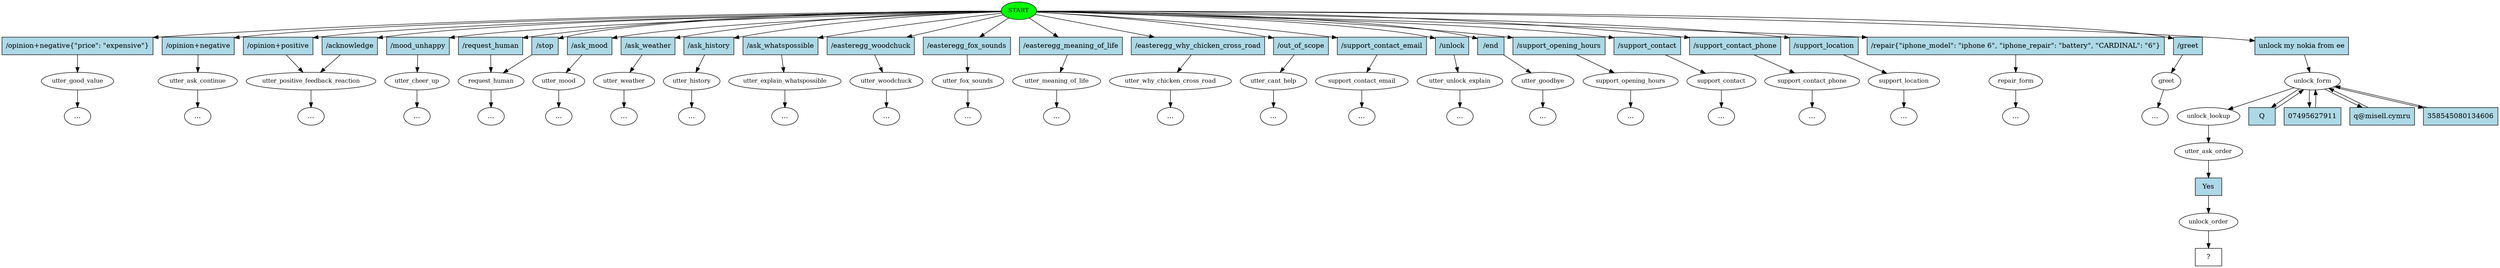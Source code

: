 digraph  {
0 [class="start active", fillcolor=green, fontsize=12, label=START, style=filled];
1 [class="", fontsize=12, label=utter_good_value];
"-3" [class=ellipsis, label="..."];
2 [class="", fontsize=12, label=utter_ask_continue];
"-4" [class=ellipsis, label="..."];
3 [class="", fontsize=12, label=utter_positive_feedback_reaction];
"-6" [class=ellipsis, label="..."];
5 [class="", fontsize=12, label=utter_cheer_up];
"-7" [class=ellipsis, label="..."];
6 [class="", fontsize=12, label=request_human];
"-9" [class=ellipsis, label="..."];
8 [class="", fontsize=12, label=utter_mood];
"-10" [class=ellipsis, label="..."];
9 [class="", fontsize=12, label=utter_weather];
"-11" [class=ellipsis, label="..."];
10 [class="", fontsize=12, label=utter_history];
"-12" [class=ellipsis, label="..."];
11 [class="", fontsize=12, label=utter_explain_whatspossible];
"-13" [class=ellipsis, label="..."];
12 [class="", fontsize=12, label=utter_woodchuck];
"-14" [class=ellipsis, label="..."];
13 [class="", fontsize=12, label=utter_fox_sounds];
"-15" [class=ellipsis, label="..."];
14 [class="", fontsize=12, label=utter_meaning_of_life];
"-16" [class=ellipsis, label="..."];
15 [class="", fontsize=12, label=utter_why_chicken_cross_road];
"-17" [class=ellipsis, label="..."];
16 [class="", fontsize=12, label=utter_cant_help];
17 [class="", fontsize=12, label=support_contact_email];
"-20" [class=ellipsis, label="..."];
20 [class="", fontsize=12, label=utter_unlock_explain];
21 [class="", fontsize=12, label=utter_goodbye];
"-24" [class=ellipsis, label="..."];
23 [class="", fontsize=12, label=support_opening_hours];
24 [class="", fontsize=12, label=support_contact];
26 [class="", fontsize=12, label=support_contact_phone];
27 [class="", fontsize=12, label=support_location];
28 [class="", fontsize=12, label=repair_form];
32 [class="", fontsize=12, label=greet];
"-40" [class=ellipsis, label="..."];
"-41" [class=ellipsis, label="..."];
"-42" [class=ellipsis, label="..."];
"-43" [class=ellipsis, label="..."];
"-47" [class=ellipsis, label="..."];
"-50" [class=ellipsis, label="..."];
"-54" [class=ellipsis, label="..."];
"-55" [class=ellipsis, label="..."];
54 [class=active, fontsize=12, label=unlock_form];
59 [class=active, fontsize=12, label=unlock_lookup];
60 [class=active, fontsize=12, label=utter_ask_order];
61 [class=active, fontsize=12, label=unlock_order];
62 [class="intent dashed active", label="  ?  ", shape=rect];
63 [class=intent, fillcolor=lightblue, label="/opinion\+negative\{\"price\":\ \"expensive\"\}", shape=rect, style=filled];
64 [class=intent, fillcolor=lightblue, label="/opinion\+negative", shape=rect, style=filled];
65 [class=intent, fillcolor=lightblue, label="/opinion\+positive", shape=rect, style=filled];
66 [class=intent, fillcolor=lightblue, label="/acknowledge", shape=rect, style=filled];
67 [class=intent, fillcolor=lightblue, label="/mood_unhappy", shape=rect, style=filled];
68 [class=intent, fillcolor=lightblue, label="/request_human", shape=rect, style=filled];
69 [class=intent, fillcolor=lightblue, label="/stop", shape=rect, style=filled];
70 [class=intent, fillcolor=lightblue, label="/ask_mood", shape=rect, style=filled];
71 [class=intent, fillcolor=lightblue, label="/ask_weather", shape=rect, style=filled];
72 [class=intent, fillcolor=lightblue, label="/ask_history", shape=rect, style=filled];
73 [class=intent, fillcolor=lightblue, label="/ask_whatspossible", shape=rect, style=filled];
74 [class=intent, fillcolor=lightblue, label="/easteregg_woodchuck", shape=rect, style=filled];
75 [class=intent, fillcolor=lightblue, label="/easteregg_fox_sounds", shape=rect, style=filled];
76 [class=intent, fillcolor=lightblue, label="/easteregg_meaning_of_life", shape=rect, style=filled];
77 [class=intent, fillcolor=lightblue, label="/easteregg_why_chicken_cross_road", shape=rect, style=filled];
78 [class=intent, fillcolor=lightblue, label="/out_of_scope", shape=rect, style=filled];
79 [class=intent, fillcolor=lightblue, label="/support_contact_email", shape=rect, style=filled];
80 [class=intent, fillcolor=lightblue, label="/unlock", shape=rect, style=filled];
81 [class=intent, fillcolor=lightblue, label="/end", shape=rect, style=filled];
82 [class=intent, fillcolor=lightblue, label="/support_opening_hours", shape=rect, style=filled];
83 [class=intent, fillcolor=lightblue, label="/support_contact", shape=rect, style=filled];
84 [class=intent, fillcolor=lightblue, label="/support_contact_phone", shape=rect, style=filled];
85 [class=intent, fillcolor=lightblue, label="/support_location", shape=rect, style=filled];
86 [class=intent, fillcolor=lightblue, label="/repair\{\"iphone_model\":\ \"iphone\ 6\",\ \"iphone_repair\":\ \"battery\",\ \"CARDINAL\":\ \"6\"\}", shape=rect, style=filled];
87 [class=intent, fillcolor=lightblue, label="/greet", shape=rect, style=filled];
88 [class="intent active", fillcolor=lightblue, label="unlock\ my\ nokia\ from\ ee", shape=rect, style=filled];
89 [class="intent active", fillcolor=lightblue, label=Q, shape=rect, style=filled];
90 [class="intent active", fillcolor=lightblue, label=07495627911, shape=rect, style=filled];
91 [class="intent active", fillcolor=lightblue, label="q@misell\.cymru", shape=rect, style=filled];
92 [class="intent active", fillcolor=lightblue, label=358545080134606, shape=rect, style=filled];
93 [class="intent active", fillcolor=lightblue, label=Yes, shape=rect, style=filled];
0 -> 63  [class="", key=0];
0 -> 64  [class="", key=0];
0 -> 65  [class="", key=0];
0 -> 66  [class="", key=0];
0 -> 67  [class="", key=0];
0 -> 68  [class="", key=0];
0 -> 69  [class="", key=0];
0 -> 70  [class="", key=0];
0 -> 71  [class="", key=0];
0 -> 72  [class="", key=0];
0 -> 73  [class="", key=0];
0 -> 74  [class="", key=0];
0 -> 75  [class="", key=0];
0 -> 76  [class="", key=0];
0 -> 77  [class="", key=0];
0 -> 78  [class="", key=0];
0 -> 79  [class="", key=0];
0 -> 80  [class="", key=0];
0 -> 81  [class="", key=0];
0 -> 82  [class="", key=0];
0 -> 83  [class="", key=0];
0 -> 84  [class="", key=0];
0 -> 85  [class="", key=0];
0 -> 86  [class="", key=0];
0 -> 87  [class="", key=0];
0 -> 88  [class=active, key=0];
1 -> "-3"  [class="", key=NONE, label=""];
2 -> "-4"  [class="", key=NONE, label=""];
3 -> "-6"  [class="", key=NONE, label=""];
5 -> "-7"  [class="", key=NONE, label=""];
6 -> "-9"  [class="", key=NONE, label=""];
8 -> "-10"  [class="", key=NONE, label=""];
9 -> "-11"  [class="", key=NONE, label=""];
10 -> "-12"  [class="", key=NONE, label=""];
11 -> "-13"  [class="", key=NONE, label=""];
12 -> "-14"  [class="", key=NONE, label=""];
13 -> "-15"  [class="", key=NONE, label=""];
14 -> "-16"  [class="", key=NONE, label=""];
15 -> "-17"  [class="", key=NONE, label=""];
16 -> "-20"  [class="", key=NONE, label=""];
17 -> "-42"  [class="", key=NONE, label=""];
20 -> "-47"  [class="", key=NONE, label=""];
21 -> "-24"  [class="", key=NONE, label=""];
23 -> "-40"  [class="", key=NONE, label=""];
24 -> "-41"  [class="", key=NONE, label=""];
26 -> "-43"  [class="", key=NONE, label=""];
27 -> "-50"  [class="", key=NONE, label=""];
28 -> "-54"  [class="", key=NONE, label=""];
32 -> "-55"  [class="", key=NONE, label=""];
54 -> 59  [class=active, key=NONE, label=""];
54 -> 89  [class=active, key=0];
54 -> 90  [class=active, key=0];
54 -> 91  [class=active, key=0];
54 -> 92  [class=active, key=0];
59 -> 60  [class=active, key=NONE, label=""];
60 -> 93  [class=active, key=0];
61 -> 62  [class=active, key=NONE, label=""];
63 -> 1  [class="", key=0];
64 -> 2  [class="", key=0];
65 -> 3  [class="", key=0];
66 -> 3  [class="", key=0];
67 -> 5  [class="", key=0];
68 -> 6  [class="", key=0];
69 -> 6  [class="", key=0];
70 -> 8  [class="", key=0];
71 -> 9  [class="", key=0];
72 -> 10  [class="", key=0];
73 -> 11  [class="", key=0];
74 -> 12  [class="", key=0];
75 -> 13  [class="", key=0];
76 -> 14  [class="", key=0];
77 -> 15  [class="", key=0];
78 -> 16  [class="", key=0];
79 -> 17  [class="", key=0];
80 -> 20  [class="", key=0];
81 -> 21  [class="", key=0];
82 -> 23  [class="", key=0];
83 -> 24  [class="", key=0];
84 -> 26  [class="", key=0];
85 -> 27  [class="", key=0];
86 -> 28  [class="", key=0];
87 -> 32  [class="", key=0];
88 -> 54  [class=active, key=0];
89 -> 54  [class=active, key=0];
90 -> 54  [class=active, key=0];
91 -> 54  [class=active, key=0];
92 -> 54  [class=active, key=0];
93 -> 61  [class=active, key=0];
}

